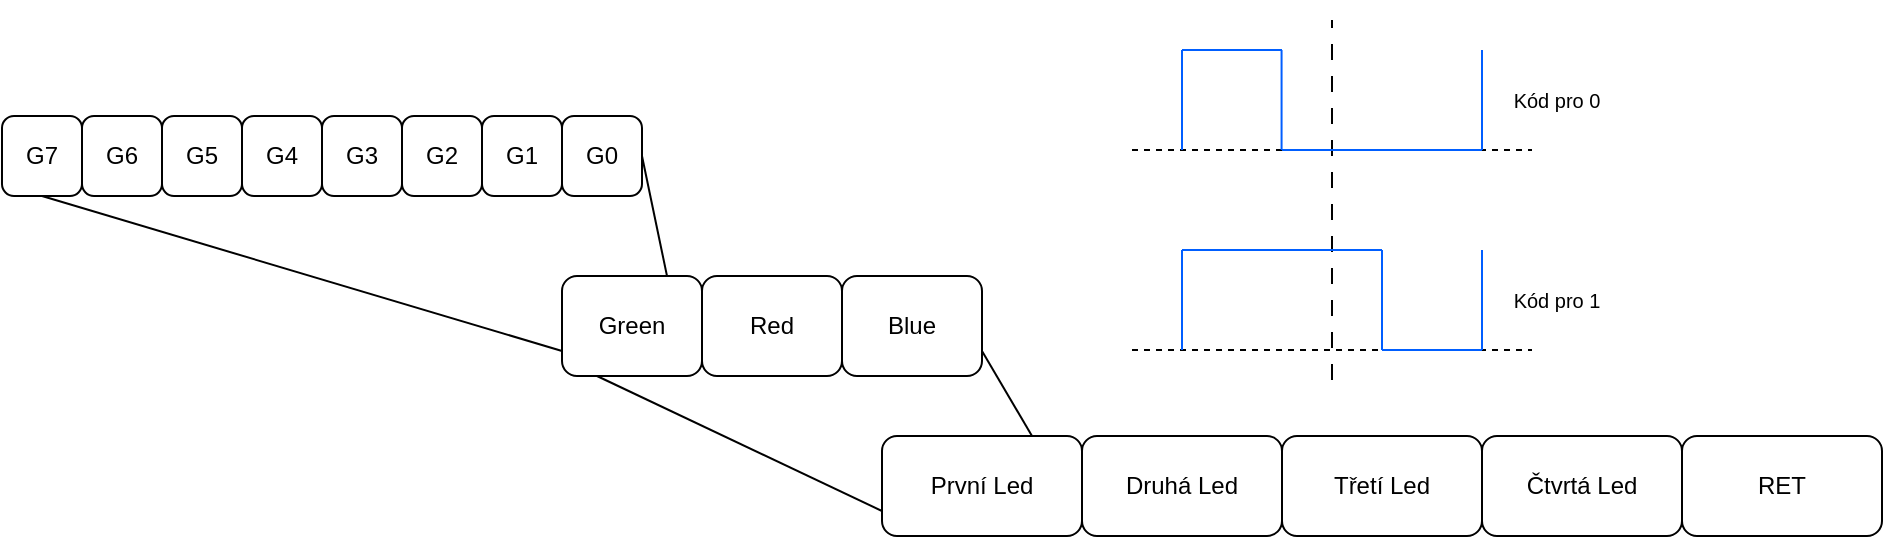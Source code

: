 <mxfile version="22.1.11" type="device">
  <diagram name="Stránka-1" id="d6zFd66Gi7xYpeSk8i4S">
    <mxGraphModel dx="1188" dy="654" grid="1" gridSize="10" guides="1" tooltips="1" connect="1" arrows="1" fold="1" page="1" pageScale="1" pageWidth="1000" pageHeight="300" math="0" shadow="0">
      <root>
        <mxCell id="0" />
        <mxCell id="1" parent="0" />
        <mxCell id="ZT3aIJ3Qx4LHKf767YpF-1" value="G7" style="rounded=1;whiteSpace=wrap;html=1;" vertex="1" parent="1">
          <mxGeometry x="30" y="74" width="40" height="40" as="geometry" />
        </mxCell>
        <mxCell id="ZT3aIJ3Qx4LHKf767YpF-4" value="G6" style="rounded=1;whiteSpace=wrap;html=1;" vertex="1" parent="1">
          <mxGeometry x="70" y="74" width="40" height="40" as="geometry" />
        </mxCell>
        <mxCell id="ZT3aIJ3Qx4LHKf767YpF-5" value="G5" style="rounded=1;whiteSpace=wrap;html=1;" vertex="1" parent="1">
          <mxGeometry x="110" y="74" width="40" height="40" as="geometry" />
        </mxCell>
        <mxCell id="ZT3aIJ3Qx4LHKf767YpF-6" value="G4" style="rounded=1;whiteSpace=wrap;html=1;" vertex="1" parent="1">
          <mxGeometry x="150" y="74" width="40" height="40" as="geometry" />
        </mxCell>
        <mxCell id="ZT3aIJ3Qx4LHKf767YpF-7" value="G3" style="rounded=1;whiteSpace=wrap;html=1;" vertex="1" parent="1">
          <mxGeometry x="190" y="74" width="40" height="40" as="geometry" />
        </mxCell>
        <mxCell id="ZT3aIJ3Qx4LHKf767YpF-8" value="G2" style="rounded=1;whiteSpace=wrap;html=1;" vertex="1" parent="1">
          <mxGeometry x="230" y="74" width="40" height="40" as="geometry" />
        </mxCell>
        <mxCell id="ZT3aIJ3Qx4LHKf767YpF-9" value="G1" style="rounded=1;whiteSpace=wrap;html=1;" vertex="1" parent="1">
          <mxGeometry x="270" y="74" width="40" height="40" as="geometry" />
        </mxCell>
        <mxCell id="ZT3aIJ3Qx4LHKf767YpF-10" value="G0" style="rounded=1;whiteSpace=wrap;html=1;" vertex="1" parent="1">
          <mxGeometry x="310" y="74" width="40" height="40" as="geometry" />
        </mxCell>
        <mxCell id="ZT3aIJ3Qx4LHKf767YpF-12" value="Green" style="rounded=1;whiteSpace=wrap;html=1;" vertex="1" parent="1">
          <mxGeometry x="310" y="154" width="70" height="50" as="geometry" />
        </mxCell>
        <mxCell id="ZT3aIJ3Qx4LHKf767YpF-13" value="Red" style="rounded=1;whiteSpace=wrap;html=1;" vertex="1" parent="1">
          <mxGeometry x="380" y="154" width="70" height="50" as="geometry" />
        </mxCell>
        <mxCell id="ZT3aIJ3Qx4LHKf767YpF-14" value="Blue" style="rounded=1;whiteSpace=wrap;html=1;" vertex="1" parent="1">
          <mxGeometry x="450" y="154" width="70" height="50" as="geometry" />
        </mxCell>
        <mxCell id="ZT3aIJ3Qx4LHKf767YpF-15" value="První Led" style="rounded=1;whiteSpace=wrap;html=1;" vertex="1" parent="1">
          <mxGeometry x="470" y="234" width="100" height="50" as="geometry" />
        </mxCell>
        <mxCell id="ZT3aIJ3Qx4LHKf767YpF-17" value="Druhá Led" style="rounded=1;whiteSpace=wrap;html=1;" vertex="1" parent="1">
          <mxGeometry x="570" y="234" width="100" height="50" as="geometry" />
        </mxCell>
        <mxCell id="ZT3aIJ3Qx4LHKf767YpF-18" value="Třetí Led" style="rounded=1;whiteSpace=wrap;html=1;" vertex="1" parent="1">
          <mxGeometry x="670" y="234" width="100" height="50" as="geometry" />
        </mxCell>
        <mxCell id="ZT3aIJ3Qx4LHKf767YpF-19" value="Čtvrtá Led" style="rounded=1;whiteSpace=wrap;html=1;" vertex="1" parent="1">
          <mxGeometry x="770" y="234" width="100" height="50" as="geometry" />
        </mxCell>
        <mxCell id="ZT3aIJ3Qx4LHKf767YpF-20" value="" style="endArrow=none;html=1;rounded=0;entryX=0;entryY=0.75;entryDx=0;entryDy=0;exitX=0.25;exitY=1;exitDx=0;exitDy=0;" edge="1" parent="1" source="ZT3aIJ3Qx4LHKf767YpF-12" target="ZT3aIJ3Qx4LHKf767YpF-15">
          <mxGeometry width="50" height="50" relative="1" as="geometry">
            <mxPoint x="320" y="229" as="sourcePoint" />
            <mxPoint x="330" y="254" as="targetPoint" />
          </mxGeometry>
        </mxCell>
        <mxCell id="ZT3aIJ3Qx4LHKf767YpF-21" value="" style="endArrow=none;html=1;rounded=0;entryX=1;entryY=0.75;entryDx=0;entryDy=0;exitX=0.75;exitY=0;exitDx=0;exitDy=0;" edge="1" parent="1" source="ZT3aIJ3Qx4LHKf767YpF-15" target="ZT3aIJ3Qx4LHKf767YpF-14">
          <mxGeometry width="50" height="50" relative="1" as="geometry">
            <mxPoint x="325" y="212" as="sourcePoint" />
            <mxPoint x="390" y="244" as="targetPoint" />
            <Array as="points" />
          </mxGeometry>
        </mxCell>
        <mxCell id="ZT3aIJ3Qx4LHKf767YpF-22" value="" style="endArrow=none;html=1;rounded=0;entryX=0.5;entryY=1;entryDx=0;entryDy=0;exitX=0;exitY=0.75;exitDx=0;exitDy=0;" edge="1" parent="1" source="ZT3aIJ3Qx4LHKf767YpF-12" target="ZT3aIJ3Qx4LHKf767YpF-1">
          <mxGeometry width="50" height="50" relative="1" as="geometry">
            <mxPoint x="205" y="212" as="sourcePoint" />
            <mxPoint x="270" y="244" as="targetPoint" />
          </mxGeometry>
        </mxCell>
        <mxCell id="ZT3aIJ3Qx4LHKf767YpF-23" value="" style="endArrow=none;html=1;rounded=0;entryX=1;entryY=0.5;entryDx=0;entryDy=0;exitX=0.75;exitY=0;exitDx=0;exitDy=0;" edge="1" parent="1" source="ZT3aIJ3Qx4LHKf767YpF-12" target="ZT3aIJ3Qx4LHKf767YpF-10">
          <mxGeometry width="50" height="50" relative="1" as="geometry">
            <mxPoint x="215" y="222" as="sourcePoint" />
            <mxPoint x="280" y="254" as="targetPoint" />
          </mxGeometry>
        </mxCell>
        <mxCell id="ZT3aIJ3Qx4LHKf767YpF-25" value="RET" style="rounded=1;whiteSpace=wrap;html=1;" vertex="1" parent="1">
          <mxGeometry x="870" y="234" width="100" height="50" as="geometry" />
        </mxCell>
        <mxCell id="ZT3aIJ3Qx4LHKf767YpF-61" value="" style="group" vertex="1" connectable="0" parent="1">
          <mxGeometry x="595" y="16" width="250" height="200" as="geometry" />
        </mxCell>
        <mxCell id="ZT3aIJ3Qx4LHKf767YpF-29" value="" style="endArrow=none;html=1;rounded=0;dashed=1;dashPattern=8 8;" edge="1" parent="ZT3aIJ3Qx4LHKf767YpF-61">
          <mxGeometry width="50" height="50" relative="1" as="geometry">
            <mxPoint x="100" y="190" as="sourcePoint" />
            <mxPoint x="100" y="10" as="targetPoint" />
          </mxGeometry>
        </mxCell>
        <mxCell id="ZT3aIJ3Qx4LHKf767YpF-30" value="" style="endArrow=none;html=1;rounded=0;dashed=1;" edge="1" parent="ZT3aIJ3Qx4LHKf767YpF-61">
          <mxGeometry width="50" height="50" relative="1" as="geometry">
            <mxPoint y="75" as="sourcePoint" />
            <mxPoint x="200" y="75" as="targetPoint" />
          </mxGeometry>
        </mxCell>
        <mxCell id="ZT3aIJ3Qx4LHKf767YpF-31" value="" style="endArrow=none;html=1;rounded=0;dashed=1;" edge="1" parent="ZT3aIJ3Qx4LHKf767YpF-61">
          <mxGeometry width="50" height="50" relative="1" as="geometry">
            <mxPoint y="175" as="sourcePoint" />
            <mxPoint x="200" y="175" as="targetPoint" />
          </mxGeometry>
        </mxCell>
        <mxCell id="ZT3aIJ3Qx4LHKf767YpF-32" value="" style="endArrow=none;html=1;rounded=0;strokeColor=#005EFF;" edge="1" parent="ZT3aIJ3Qx4LHKf767YpF-61">
          <mxGeometry width="50" height="50" relative="1" as="geometry">
            <mxPoint x="25" y="75" as="sourcePoint" />
            <mxPoint x="25" y="25" as="targetPoint" />
          </mxGeometry>
        </mxCell>
        <mxCell id="ZT3aIJ3Qx4LHKf767YpF-33" value="" style="endArrow=none;html=1;rounded=0;strokeColor=#005EFF;" edge="1" parent="ZT3aIJ3Qx4LHKf767YpF-61">
          <mxGeometry width="50" height="50" relative="1" as="geometry">
            <mxPoint x="75" y="25" as="sourcePoint" />
            <mxPoint x="25" y="25" as="targetPoint" />
          </mxGeometry>
        </mxCell>
        <mxCell id="ZT3aIJ3Qx4LHKf767YpF-34" value="" style="endArrow=none;html=1;rounded=0;strokeColor=#005EFF;" edge="1" parent="ZT3aIJ3Qx4LHKf767YpF-61">
          <mxGeometry width="50" height="50" relative="1" as="geometry">
            <mxPoint x="74.787" y="25" as="sourcePoint" />
            <mxPoint x="74.787" y="75" as="targetPoint" />
          </mxGeometry>
        </mxCell>
        <mxCell id="ZT3aIJ3Qx4LHKf767YpF-37" value="" style="endArrow=none;html=1;rounded=0;strokeColor=#005EFF;" edge="1" parent="ZT3aIJ3Qx4LHKf767YpF-61">
          <mxGeometry width="50" height="50" relative="1" as="geometry">
            <mxPoint x="175" y="75" as="sourcePoint" />
            <mxPoint x="75" y="75" as="targetPoint" />
          </mxGeometry>
        </mxCell>
        <mxCell id="ZT3aIJ3Qx4LHKf767YpF-40" value="" style="endArrow=none;html=1;rounded=0;strokeColor=#005EFF;" edge="1" parent="ZT3aIJ3Qx4LHKf767YpF-61">
          <mxGeometry width="50" height="50" relative="1" as="geometry">
            <mxPoint x="175" y="25" as="sourcePoint" />
            <mxPoint x="175" y="75" as="targetPoint" />
          </mxGeometry>
        </mxCell>
        <mxCell id="ZT3aIJ3Qx4LHKf767YpF-43" value="" style="endArrow=none;html=1;rounded=0;strokeColor=#005EFF;" edge="1" parent="ZT3aIJ3Qx4LHKf767YpF-61">
          <mxGeometry width="50" height="50" relative="1" as="geometry">
            <mxPoint x="25" y="175" as="sourcePoint" />
            <mxPoint x="25" y="125" as="targetPoint" />
          </mxGeometry>
        </mxCell>
        <mxCell id="ZT3aIJ3Qx4LHKf767YpF-44" value="" style="endArrow=none;html=1;rounded=0;strokeColor=#005EFF;" edge="1" parent="ZT3aIJ3Qx4LHKf767YpF-61">
          <mxGeometry width="50" height="50" relative="1" as="geometry">
            <mxPoint x="125" y="125" as="sourcePoint" />
            <mxPoint x="25" y="125" as="targetPoint" />
          </mxGeometry>
        </mxCell>
        <mxCell id="ZT3aIJ3Qx4LHKf767YpF-45" value="" style="endArrow=none;html=1;rounded=0;strokeColor=#005EFF;" edge="1" parent="ZT3aIJ3Qx4LHKf767YpF-61">
          <mxGeometry width="50" height="50" relative="1" as="geometry">
            <mxPoint x="125" y="125" as="sourcePoint" />
            <mxPoint x="125" y="175" as="targetPoint" />
          </mxGeometry>
        </mxCell>
        <mxCell id="ZT3aIJ3Qx4LHKf767YpF-49" value="" style="endArrow=none;html=1;rounded=0;strokeColor=#005EFF;" edge="1" parent="ZT3aIJ3Qx4LHKf767YpF-61">
          <mxGeometry width="50" height="50" relative="1" as="geometry">
            <mxPoint x="175" y="125" as="sourcePoint" />
            <mxPoint x="175" y="175" as="targetPoint" />
          </mxGeometry>
        </mxCell>
        <mxCell id="ZT3aIJ3Qx4LHKf767YpF-51" value="" style="endArrow=none;html=1;rounded=0;strokeColor=#005EFF;" edge="1" parent="ZT3aIJ3Qx4LHKf767YpF-61">
          <mxGeometry width="50" height="50" relative="1" as="geometry">
            <mxPoint x="175" y="175" as="sourcePoint" />
            <mxPoint x="125" y="175" as="targetPoint" />
          </mxGeometry>
        </mxCell>
        <mxCell id="ZT3aIJ3Qx4LHKf767YpF-58" value="Kód pro 0" style="text;html=1;strokeColor=none;fillColor=none;align=center;verticalAlign=middle;whiteSpace=wrap;rounded=0;fontSize=10;" vertex="1" parent="ZT3aIJ3Qx4LHKf767YpF-61">
          <mxGeometry x="175" y="37.5" width="75" height="25" as="geometry" />
        </mxCell>
        <mxCell id="ZT3aIJ3Qx4LHKf767YpF-59" value="Kód pro 1" style="text;html=1;strokeColor=none;fillColor=none;align=center;verticalAlign=middle;whiteSpace=wrap;rounded=0;fontSize=10;" vertex="1" parent="ZT3aIJ3Qx4LHKf767YpF-61">
          <mxGeometry x="175" y="137.5" width="75" height="25" as="geometry" />
        </mxCell>
      </root>
    </mxGraphModel>
  </diagram>
</mxfile>
